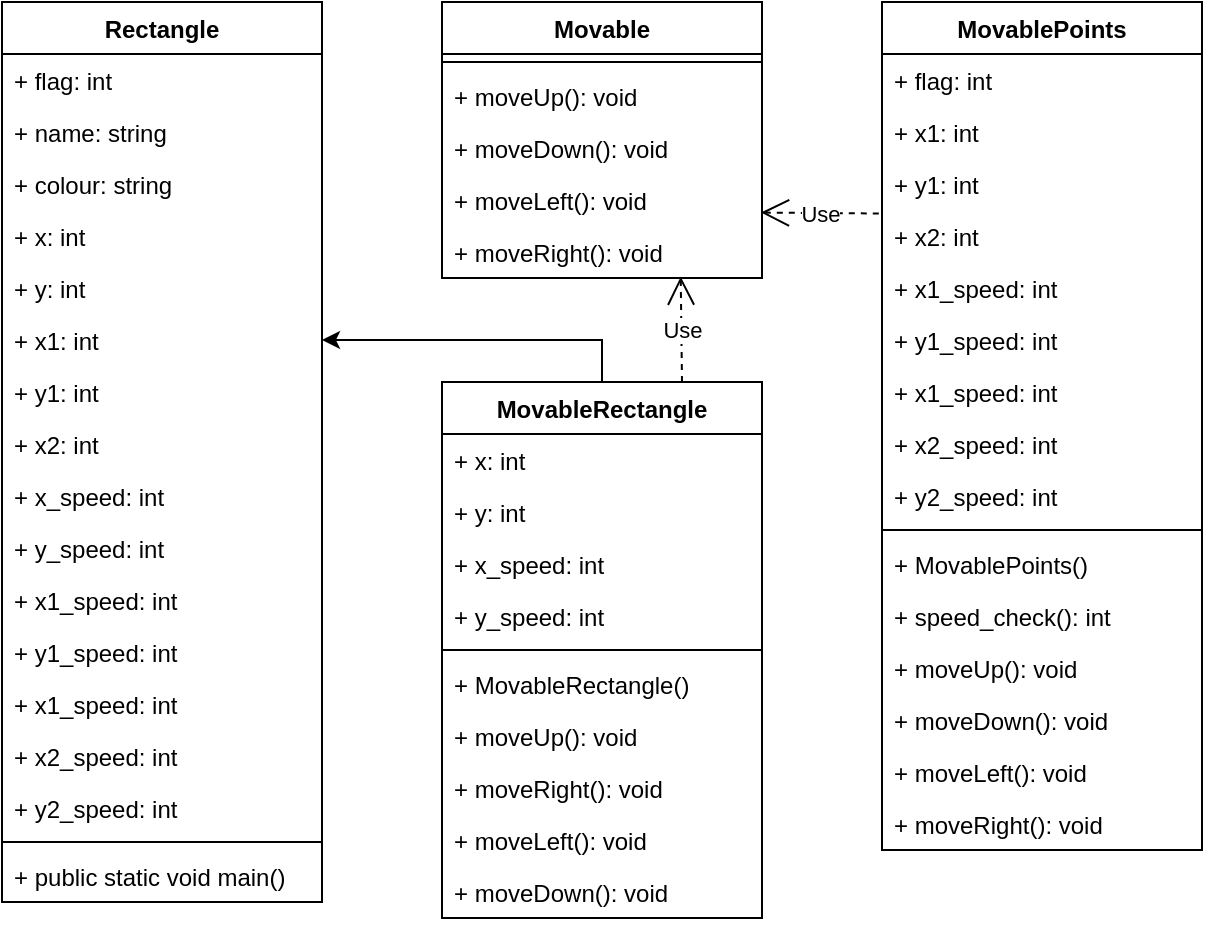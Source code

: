 <mxfile version="13.7.7" type="github">
  <diagram name="Page-1" id="b5b7bab2-c9e2-2cf4-8b2a-24fd1a2a6d21">
    <mxGraphModel dx="1060" dy="-488" grid="1" gridSize="10" guides="1" tooltips="1" connect="1" arrows="1" fold="1" page="1" pageScale="1" pageWidth="827" pageHeight="1169" background="#ffffff" math="0" shadow="0">
      <root>
        <mxCell id="0" />
        <mxCell id="1" parent="0" />
        <mxCell id="tZfuZpcBDmLarU8kIK4_-34" value="MovablePoints" style="swimlane;fontStyle=1;align=center;verticalAlign=top;childLayout=stackLayout;horizontal=1;startSize=26;horizontalStack=0;resizeParent=1;resizeParentMax=0;resizeLast=0;collapsible=1;marginBottom=0;" vertex="1" parent="1">
          <mxGeometry x="600" y="1440" width="160" height="424" as="geometry" />
        </mxCell>
        <mxCell id="tZfuZpcBDmLarU8kIK4_-35" value="+ flag: int" style="text;strokeColor=none;fillColor=none;align=left;verticalAlign=top;spacingLeft=4;spacingRight=4;overflow=hidden;rotatable=0;points=[[0,0.5],[1,0.5]];portConstraint=eastwest;" vertex="1" parent="tZfuZpcBDmLarU8kIK4_-34">
          <mxGeometry y="26" width="160" height="26" as="geometry" />
        </mxCell>
        <mxCell id="tZfuZpcBDmLarU8kIK4_-40" value="+ x1: int" style="text;strokeColor=none;fillColor=none;align=left;verticalAlign=top;spacingLeft=4;spacingRight=4;overflow=hidden;rotatable=0;points=[[0,0.5],[1,0.5]];portConstraint=eastwest;" vertex="1" parent="tZfuZpcBDmLarU8kIK4_-34">
          <mxGeometry y="52" width="160" height="26" as="geometry" />
        </mxCell>
        <mxCell id="tZfuZpcBDmLarU8kIK4_-41" value="+ y1: int" style="text;strokeColor=none;fillColor=none;align=left;verticalAlign=top;spacingLeft=4;spacingRight=4;overflow=hidden;rotatable=0;points=[[0,0.5],[1,0.5]];portConstraint=eastwest;" vertex="1" parent="tZfuZpcBDmLarU8kIK4_-34">
          <mxGeometry y="78" width="160" height="26" as="geometry" />
        </mxCell>
        <mxCell id="tZfuZpcBDmLarU8kIK4_-42" value="+ x2: int" style="text;strokeColor=none;fillColor=none;align=left;verticalAlign=top;spacingLeft=4;spacingRight=4;overflow=hidden;rotatable=0;points=[[0,0.5],[1,0.5]];portConstraint=eastwest;" vertex="1" parent="tZfuZpcBDmLarU8kIK4_-34">
          <mxGeometry y="104" width="160" height="26" as="geometry" />
        </mxCell>
        <mxCell id="tZfuZpcBDmLarU8kIK4_-45" value="+ x1_speed: int" style="text;strokeColor=none;fillColor=none;align=left;verticalAlign=top;spacingLeft=4;spacingRight=4;overflow=hidden;rotatable=0;points=[[0,0.5],[1,0.5]];portConstraint=eastwest;" vertex="1" parent="tZfuZpcBDmLarU8kIK4_-34">
          <mxGeometry y="130" width="160" height="26" as="geometry" />
        </mxCell>
        <mxCell id="tZfuZpcBDmLarU8kIK4_-46" value="+ y1_speed: int" style="text;strokeColor=none;fillColor=none;align=left;verticalAlign=top;spacingLeft=4;spacingRight=4;overflow=hidden;rotatable=0;points=[[0,0.5],[1,0.5]];portConstraint=eastwest;" vertex="1" parent="tZfuZpcBDmLarU8kIK4_-34">
          <mxGeometry y="156" width="160" height="26" as="geometry" />
        </mxCell>
        <mxCell id="tZfuZpcBDmLarU8kIK4_-47" value="+ x1_speed: int" style="text;strokeColor=none;fillColor=none;align=left;verticalAlign=top;spacingLeft=4;spacingRight=4;overflow=hidden;rotatable=0;points=[[0,0.5],[1,0.5]];portConstraint=eastwest;" vertex="1" parent="tZfuZpcBDmLarU8kIK4_-34">
          <mxGeometry y="182" width="160" height="26" as="geometry" />
        </mxCell>
        <mxCell id="tZfuZpcBDmLarU8kIK4_-48" value="+ x2_speed: int" style="text;strokeColor=none;fillColor=none;align=left;verticalAlign=top;spacingLeft=4;spacingRight=4;overflow=hidden;rotatable=0;points=[[0,0.5],[1,0.5]];portConstraint=eastwest;" vertex="1" parent="tZfuZpcBDmLarU8kIK4_-34">
          <mxGeometry y="208" width="160" height="26" as="geometry" />
        </mxCell>
        <mxCell id="tZfuZpcBDmLarU8kIK4_-49" value="+ y2_speed: int" style="text;strokeColor=none;fillColor=none;align=left;verticalAlign=top;spacingLeft=4;spacingRight=4;overflow=hidden;rotatable=0;points=[[0,0.5],[1,0.5]];portConstraint=eastwest;" vertex="1" parent="tZfuZpcBDmLarU8kIK4_-34">
          <mxGeometry y="234" width="160" height="26" as="geometry" />
        </mxCell>
        <mxCell id="tZfuZpcBDmLarU8kIK4_-50" value="" style="line;strokeWidth=1;fillColor=none;align=left;verticalAlign=middle;spacingTop=-1;spacingLeft=3;spacingRight=3;rotatable=0;labelPosition=right;points=[];portConstraint=eastwest;" vertex="1" parent="tZfuZpcBDmLarU8kIK4_-34">
          <mxGeometry y="260" width="160" height="8" as="geometry" />
        </mxCell>
        <mxCell id="tZfuZpcBDmLarU8kIK4_-51" value="+ MovablePoints()" style="text;strokeColor=none;fillColor=none;align=left;verticalAlign=top;spacingLeft=4;spacingRight=4;overflow=hidden;rotatable=0;points=[[0,0.5],[1,0.5]];portConstraint=eastwest;" vertex="1" parent="tZfuZpcBDmLarU8kIK4_-34">
          <mxGeometry y="268" width="160" height="26" as="geometry" />
        </mxCell>
        <mxCell id="tZfuZpcBDmLarU8kIK4_-57" value="+ speed_check(): int" style="text;strokeColor=none;fillColor=none;align=left;verticalAlign=top;spacingLeft=4;spacingRight=4;overflow=hidden;rotatable=0;points=[[0,0.5],[1,0.5]];portConstraint=eastwest;" vertex="1" parent="tZfuZpcBDmLarU8kIK4_-34">
          <mxGeometry y="294" width="160" height="26" as="geometry" />
        </mxCell>
        <mxCell id="tZfuZpcBDmLarU8kIK4_-53" value="+ moveUp(): void" style="text;strokeColor=none;fillColor=none;align=left;verticalAlign=top;spacingLeft=4;spacingRight=4;overflow=hidden;rotatable=0;points=[[0,0.5],[1,0.5]];portConstraint=eastwest;" vertex="1" parent="tZfuZpcBDmLarU8kIK4_-34">
          <mxGeometry y="320" width="160" height="26" as="geometry" />
        </mxCell>
        <mxCell id="tZfuZpcBDmLarU8kIK4_-54" value="+ moveDown(): void" style="text;strokeColor=none;fillColor=none;align=left;verticalAlign=top;spacingLeft=4;spacingRight=4;overflow=hidden;rotatable=0;points=[[0,0.5],[1,0.5]];portConstraint=eastwest;" vertex="1" parent="tZfuZpcBDmLarU8kIK4_-34">
          <mxGeometry y="346" width="160" height="26" as="geometry" />
        </mxCell>
        <mxCell id="tZfuZpcBDmLarU8kIK4_-55" value="+ moveLeft(): void" style="text;strokeColor=none;fillColor=none;align=left;verticalAlign=top;spacingLeft=4;spacingRight=4;overflow=hidden;rotatable=0;points=[[0,0.5],[1,0.5]];portConstraint=eastwest;" vertex="1" parent="tZfuZpcBDmLarU8kIK4_-34">
          <mxGeometry y="372" width="160" height="26" as="geometry" />
        </mxCell>
        <mxCell id="tZfuZpcBDmLarU8kIK4_-56" value="+ moveRight(): void" style="text;strokeColor=none;fillColor=none;align=left;verticalAlign=top;spacingLeft=4;spacingRight=4;overflow=hidden;rotatable=0;points=[[0,0.5],[1,0.5]];portConstraint=eastwest;" vertex="1" parent="tZfuZpcBDmLarU8kIK4_-34">
          <mxGeometry y="398" width="160" height="26" as="geometry" />
        </mxCell>
        <mxCell id="tZfuZpcBDmLarU8kIK4_-64" style="edgeStyle=orthogonalEdgeStyle;rounded=0;orthogonalLoop=1;jettySize=auto;html=1;exitX=0.5;exitY=0;exitDx=0;exitDy=0;entryX=1;entryY=0.5;entryDx=0;entryDy=0;" edge="1" parent="1" source="tZfuZpcBDmLarU8kIK4_-26" target="tZfuZpcBDmLarU8kIK4_-13">
          <mxGeometry relative="1" as="geometry" />
        </mxCell>
        <mxCell id="tZfuZpcBDmLarU8kIK4_-26" value="MovableRectangle" style="swimlane;fontStyle=1;align=center;verticalAlign=top;childLayout=stackLayout;horizontal=1;startSize=26;horizontalStack=0;resizeParent=1;resizeParentMax=0;resizeLast=0;collapsible=1;marginBottom=0;" vertex="1" parent="1">
          <mxGeometry x="380" y="1630" width="160" height="268" as="geometry" />
        </mxCell>
        <mxCell id="tZfuZpcBDmLarU8kIK4_-38" value="+ x: int" style="text;strokeColor=none;fillColor=none;align=left;verticalAlign=top;spacingLeft=4;spacingRight=4;overflow=hidden;rotatable=0;points=[[0,0.5],[1,0.5]];portConstraint=eastwest;" vertex="1" parent="tZfuZpcBDmLarU8kIK4_-26">
          <mxGeometry y="26" width="160" height="26" as="geometry" />
        </mxCell>
        <mxCell id="tZfuZpcBDmLarU8kIK4_-39" value="+ y: int" style="text;strokeColor=none;fillColor=none;align=left;verticalAlign=top;spacingLeft=4;spacingRight=4;overflow=hidden;rotatable=0;points=[[0,0.5],[1,0.5]];portConstraint=eastwest;" vertex="1" parent="tZfuZpcBDmLarU8kIK4_-26">
          <mxGeometry y="52" width="160" height="26" as="geometry" />
        </mxCell>
        <mxCell id="tZfuZpcBDmLarU8kIK4_-43" value="+ x_speed: int" style="text;strokeColor=none;fillColor=none;align=left;verticalAlign=top;spacingLeft=4;spacingRight=4;overflow=hidden;rotatable=0;points=[[0,0.5],[1,0.5]];portConstraint=eastwest;" vertex="1" parent="tZfuZpcBDmLarU8kIK4_-26">
          <mxGeometry y="78" width="160" height="26" as="geometry" />
        </mxCell>
        <mxCell id="tZfuZpcBDmLarU8kIK4_-44" value="+ y_speed: int" style="text;strokeColor=none;fillColor=none;align=left;verticalAlign=top;spacingLeft=4;spacingRight=4;overflow=hidden;rotatable=0;points=[[0,0.5],[1,0.5]];portConstraint=eastwest;" vertex="1" parent="tZfuZpcBDmLarU8kIK4_-26">
          <mxGeometry y="104" width="160" height="26" as="geometry" />
        </mxCell>
        <mxCell id="tZfuZpcBDmLarU8kIK4_-28" value="" style="line;strokeWidth=1;fillColor=none;align=left;verticalAlign=middle;spacingTop=-1;spacingLeft=3;spacingRight=3;rotatable=0;labelPosition=right;points=[];portConstraint=eastwest;" vertex="1" parent="tZfuZpcBDmLarU8kIK4_-26">
          <mxGeometry y="130" width="160" height="8" as="geometry" />
        </mxCell>
        <mxCell id="tZfuZpcBDmLarU8kIK4_-29" value="+ MovableRectangle()" style="text;strokeColor=none;fillColor=none;align=left;verticalAlign=top;spacingLeft=4;spacingRight=4;overflow=hidden;rotatable=0;points=[[0,0.5],[1,0.5]];portConstraint=eastwest;" vertex="1" parent="tZfuZpcBDmLarU8kIK4_-26">
          <mxGeometry y="138" width="160" height="26" as="geometry" />
        </mxCell>
        <mxCell id="tZfuZpcBDmLarU8kIK4_-58" value="+ moveUp(): void" style="text;strokeColor=none;fillColor=none;align=left;verticalAlign=top;spacingLeft=4;spacingRight=4;overflow=hidden;rotatable=0;points=[[0,0.5],[1,0.5]];portConstraint=eastwest;" vertex="1" parent="tZfuZpcBDmLarU8kIK4_-26">
          <mxGeometry y="164" width="160" height="26" as="geometry" />
        </mxCell>
        <mxCell id="tZfuZpcBDmLarU8kIK4_-61" value="+ moveRight(): void" style="text;strokeColor=none;fillColor=none;align=left;verticalAlign=top;spacingLeft=4;spacingRight=4;overflow=hidden;rotatable=0;points=[[0,0.5],[1,0.5]];portConstraint=eastwest;" vertex="1" parent="tZfuZpcBDmLarU8kIK4_-26">
          <mxGeometry y="190" width="160" height="26" as="geometry" />
        </mxCell>
        <mxCell id="tZfuZpcBDmLarU8kIK4_-60" value="+ moveLeft(): void" style="text;strokeColor=none;fillColor=none;align=left;verticalAlign=top;spacingLeft=4;spacingRight=4;overflow=hidden;rotatable=0;points=[[0,0.5],[1,0.5]];portConstraint=eastwest;" vertex="1" parent="tZfuZpcBDmLarU8kIK4_-26">
          <mxGeometry y="216" width="160" height="26" as="geometry" />
        </mxCell>
        <mxCell id="tZfuZpcBDmLarU8kIK4_-59" value="+ moveDown(): void" style="text;strokeColor=none;fillColor=none;align=left;verticalAlign=top;spacingLeft=4;spacingRight=4;overflow=hidden;rotatable=0;points=[[0,0.5],[1,0.5]];portConstraint=eastwest;" vertex="1" parent="tZfuZpcBDmLarU8kIK4_-26">
          <mxGeometry y="242" width="160" height="26" as="geometry" />
        </mxCell>
        <mxCell id="tZfuZpcBDmLarU8kIK4_-8" value="Rectangle" style="swimlane;fontStyle=1;align=center;verticalAlign=top;childLayout=stackLayout;horizontal=1;startSize=26;horizontalStack=0;resizeParent=1;resizeParentMax=0;resizeLast=0;collapsible=1;marginBottom=0;" vertex="1" parent="1">
          <mxGeometry x="160" y="1440" width="160" height="450" as="geometry" />
        </mxCell>
        <mxCell id="tZfuZpcBDmLarU8kIK4_-23" value="+ flag: int" style="text;strokeColor=none;fillColor=none;align=left;verticalAlign=top;spacingLeft=4;spacingRight=4;overflow=hidden;rotatable=0;points=[[0,0.5],[1,0.5]];portConstraint=eastwest;" vertex="1" parent="tZfuZpcBDmLarU8kIK4_-8">
          <mxGeometry y="26" width="160" height="26" as="geometry" />
        </mxCell>
        <mxCell id="tZfuZpcBDmLarU8kIK4_-24" value="+ name: string" style="text;strokeColor=none;fillColor=none;align=left;verticalAlign=top;spacingLeft=4;spacingRight=4;overflow=hidden;rotatable=0;points=[[0,0.5],[1,0.5]];portConstraint=eastwest;" vertex="1" parent="tZfuZpcBDmLarU8kIK4_-8">
          <mxGeometry y="52" width="160" height="26" as="geometry" />
        </mxCell>
        <mxCell id="tZfuZpcBDmLarU8kIK4_-25" value="+ colour: string" style="text;strokeColor=none;fillColor=none;align=left;verticalAlign=top;spacingLeft=4;spacingRight=4;overflow=hidden;rotatable=0;points=[[0,0.5],[1,0.5]];portConstraint=eastwest;" vertex="1" parent="tZfuZpcBDmLarU8kIK4_-8">
          <mxGeometry y="78" width="160" height="26" as="geometry" />
        </mxCell>
        <mxCell id="tZfuZpcBDmLarU8kIK4_-9" value="+ x: int" style="text;strokeColor=none;fillColor=none;align=left;verticalAlign=top;spacingLeft=4;spacingRight=4;overflow=hidden;rotatable=0;points=[[0,0.5],[1,0.5]];portConstraint=eastwest;" vertex="1" parent="tZfuZpcBDmLarU8kIK4_-8">
          <mxGeometry y="104" width="160" height="26" as="geometry" />
        </mxCell>
        <mxCell id="tZfuZpcBDmLarU8kIK4_-12" value="+ y: int" style="text;strokeColor=none;fillColor=none;align=left;verticalAlign=top;spacingLeft=4;spacingRight=4;overflow=hidden;rotatable=0;points=[[0,0.5],[1,0.5]];portConstraint=eastwest;" vertex="1" parent="tZfuZpcBDmLarU8kIK4_-8">
          <mxGeometry y="130" width="160" height="26" as="geometry" />
        </mxCell>
        <mxCell id="tZfuZpcBDmLarU8kIK4_-13" value="+ x1: int" style="text;strokeColor=none;fillColor=none;align=left;verticalAlign=top;spacingLeft=4;spacingRight=4;overflow=hidden;rotatable=0;points=[[0,0.5],[1,0.5]];portConstraint=eastwest;" vertex="1" parent="tZfuZpcBDmLarU8kIK4_-8">
          <mxGeometry y="156" width="160" height="26" as="geometry" />
        </mxCell>
        <mxCell id="tZfuZpcBDmLarU8kIK4_-14" value="+ y1: int" style="text;strokeColor=none;fillColor=none;align=left;verticalAlign=top;spacingLeft=4;spacingRight=4;overflow=hidden;rotatable=0;points=[[0,0.5],[1,0.5]];portConstraint=eastwest;" vertex="1" parent="tZfuZpcBDmLarU8kIK4_-8">
          <mxGeometry y="182" width="160" height="26" as="geometry" />
        </mxCell>
        <mxCell id="tZfuZpcBDmLarU8kIK4_-15" value="+ x2: int" style="text;strokeColor=none;fillColor=none;align=left;verticalAlign=top;spacingLeft=4;spacingRight=4;overflow=hidden;rotatable=0;points=[[0,0.5],[1,0.5]];portConstraint=eastwest;" vertex="1" parent="tZfuZpcBDmLarU8kIK4_-8">
          <mxGeometry y="208" width="160" height="26" as="geometry" />
        </mxCell>
        <mxCell id="tZfuZpcBDmLarU8kIK4_-16" value="+ x_speed: int" style="text;strokeColor=none;fillColor=none;align=left;verticalAlign=top;spacingLeft=4;spacingRight=4;overflow=hidden;rotatable=0;points=[[0,0.5],[1,0.5]];portConstraint=eastwest;" vertex="1" parent="tZfuZpcBDmLarU8kIK4_-8">
          <mxGeometry y="234" width="160" height="26" as="geometry" />
        </mxCell>
        <mxCell id="tZfuZpcBDmLarU8kIK4_-17" value="+ y_speed: int" style="text;strokeColor=none;fillColor=none;align=left;verticalAlign=top;spacingLeft=4;spacingRight=4;overflow=hidden;rotatable=0;points=[[0,0.5],[1,0.5]];portConstraint=eastwest;" vertex="1" parent="tZfuZpcBDmLarU8kIK4_-8">
          <mxGeometry y="260" width="160" height="26" as="geometry" />
        </mxCell>
        <mxCell id="tZfuZpcBDmLarU8kIK4_-18" value="+ x1_speed: int" style="text;strokeColor=none;fillColor=none;align=left;verticalAlign=top;spacingLeft=4;spacingRight=4;overflow=hidden;rotatable=0;points=[[0,0.5],[1,0.5]];portConstraint=eastwest;" vertex="1" parent="tZfuZpcBDmLarU8kIK4_-8">
          <mxGeometry y="286" width="160" height="26" as="geometry" />
        </mxCell>
        <mxCell id="tZfuZpcBDmLarU8kIK4_-19" value="+ y1_speed: int" style="text;strokeColor=none;fillColor=none;align=left;verticalAlign=top;spacingLeft=4;spacingRight=4;overflow=hidden;rotatable=0;points=[[0,0.5],[1,0.5]];portConstraint=eastwest;" vertex="1" parent="tZfuZpcBDmLarU8kIK4_-8">
          <mxGeometry y="312" width="160" height="26" as="geometry" />
        </mxCell>
        <mxCell id="tZfuZpcBDmLarU8kIK4_-22" value="+ x1_speed: int" style="text;strokeColor=none;fillColor=none;align=left;verticalAlign=top;spacingLeft=4;spacingRight=4;overflow=hidden;rotatable=0;points=[[0,0.5],[1,0.5]];portConstraint=eastwest;" vertex="1" parent="tZfuZpcBDmLarU8kIK4_-8">
          <mxGeometry y="338" width="160" height="26" as="geometry" />
        </mxCell>
        <mxCell id="tZfuZpcBDmLarU8kIK4_-20" value="+ x2_speed: int" style="text;strokeColor=none;fillColor=none;align=left;verticalAlign=top;spacingLeft=4;spacingRight=4;overflow=hidden;rotatable=0;points=[[0,0.5],[1,0.5]];portConstraint=eastwest;" vertex="1" parent="tZfuZpcBDmLarU8kIK4_-8">
          <mxGeometry y="364" width="160" height="26" as="geometry" />
        </mxCell>
        <mxCell id="tZfuZpcBDmLarU8kIK4_-21" value="+ y2_speed: int" style="text;strokeColor=none;fillColor=none;align=left;verticalAlign=top;spacingLeft=4;spacingRight=4;overflow=hidden;rotatable=0;points=[[0,0.5],[1,0.5]];portConstraint=eastwest;" vertex="1" parent="tZfuZpcBDmLarU8kIK4_-8">
          <mxGeometry y="390" width="160" height="26" as="geometry" />
        </mxCell>
        <mxCell id="tZfuZpcBDmLarU8kIK4_-10" value="" style="line;strokeWidth=1;fillColor=none;align=left;verticalAlign=middle;spacingTop=-1;spacingLeft=3;spacingRight=3;rotatable=0;labelPosition=right;points=[];portConstraint=eastwest;" vertex="1" parent="tZfuZpcBDmLarU8kIK4_-8">
          <mxGeometry y="416" width="160" height="8" as="geometry" />
        </mxCell>
        <mxCell id="tZfuZpcBDmLarU8kIK4_-11" value="+ public static void main()" style="text;strokeColor=none;fillColor=none;align=left;verticalAlign=top;spacingLeft=4;spacingRight=4;overflow=hidden;rotatable=0;points=[[0,0.5],[1,0.5]];portConstraint=eastwest;" vertex="1" parent="tZfuZpcBDmLarU8kIK4_-8">
          <mxGeometry y="424" width="160" height="26" as="geometry" />
        </mxCell>
        <mxCell id="tZfuZpcBDmLarU8kIK4_-1" value="Movable" style="swimlane;fontStyle=1;align=center;verticalAlign=top;childLayout=stackLayout;horizontal=1;startSize=26;horizontalStack=0;resizeParent=1;resizeParentMax=0;resizeLast=0;collapsible=1;marginBottom=0;" vertex="1" parent="1">
          <mxGeometry x="380" y="1440" width="160" height="138" as="geometry" />
        </mxCell>
        <mxCell id="tZfuZpcBDmLarU8kIK4_-3" value="" style="line;strokeWidth=1;fillColor=none;align=left;verticalAlign=middle;spacingTop=-1;spacingLeft=3;spacingRight=3;rotatable=0;labelPosition=right;points=[];portConstraint=eastwest;" vertex="1" parent="tZfuZpcBDmLarU8kIK4_-1">
          <mxGeometry y="26" width="160" height="8" as="geometry" />
        </mxCell>
        <mxCell id="tZfuZpcBDmLarU8kIK4_-4" value="+ moveUp(): void" style="text;strokeColor=none;fillColor=none;align=left;verticalAlign=top;spacingLeft=4;spacingRight=4;overflow=hidden;rotatable=0;points=[[0,0.5],[1,0.5]];portConstraint=eastwest;" vertex="1" parent="tZfuZpcBDmLarU8kIK4_-1">
          <mxGeometry y="34" width="160" height="26" as="geometry" />
        </mxCell>
        <mxCell id="tZfuZpcBDmLarU8kIK4_-5" value="+ moveDown(): void" style="text;strokeColor=none;fillColor=none;align=left;verticalAlign=top;spacingLeft=4;spacingRight=4;overflow=hidden;rotatable=0;points=[[0,0.5],[1,0.5]];portConstraint=eastwest;" vertex="1" parent="tZfuZpcBDmLarU8kIK4_-1">
          <mxGeometry y="60" width="160" height="26" as="geometry" />
        </mxCell>
        <mxCell id="tZfuZpcBDmLarU8kIK4_-6" value="+ moveLeft(): void" style="text;strokeColor=none;fillColor=none;align=left;verticalAlign=top;spacingLeft=4;spacingRight=4;overflow=hidden;rotatable=0;points=[[0,0.5],[1,0.5]];portConstraint=eastwest;" vertex="1" parent="tZfuZpcBDmLarU8kIK4_-1">
          <mxGeometry y="86" width="160" height="26" as="geometry" />
        </mxCell>
        <mxCell id="tZfuZpcBDmLarU8kIK4_-7" value="+ moveRight(): void" style="text;strokeColor=none;fillColor=none;align=left;verticalAlign=top;spacingLeft=4;spacingRight=4;overflow=hidden;rotatable=0;points=[[0,0.5],[1,0.5]];portConstraint=eastwest;" vertex="1" parent="tZfuZpcBDmLarU8kIK4_-1">
          <mxGeometry y="112" width="160" height="26" as="geometry" />
        </mxCell>
        <mxCell id="tZfuZpcBDmLarU8kIK4_-66" value="Use" style="endArrow=open;endSize=12;dashed=1;html=1;entryX=0.746;entryY=0.974;entryDx=0;entryDy=0;entryPerimeter=0;exitX=0.75;exitY=0;exitDx=0;exitDy=0;" edge="1" parent="1" source="tZfuZpcBDmLarU8kIK4_-26" target="tZfuZpcBDmLarU8kIK4_-7">
          <mxGeometry width="160" relative="1" as="geometry">
            <mxPoint x="380" y="1530" as="sourcePoint" />
            <mxPoint x="540" y="1530" as="targetPoint" />
          </mxGeometry>
        </mxCell>
        <mxCell id="tZfuZpcBDmLarU8kIK4_-67" value="Use" style="endArrow=open;endSize=12;dashed=1;html=1;entryX=0.997;entryY=0.742;entryDx=0;entryDy=0;entryPerimeter=0;exitX=-0.01;exitY=0.067;exitDx=0;exitDy=0;exitPerimeter=0;" edge="1" parent="1" source="tZfuZpcBDmLarU8kIK4_-42" target="tZfuZpcBDmLarU8kIK4_-6">
          <mxGeometry width="160" relative="1" as="geometry">
            <mxPoint x="400" y="1610" as="sourcePoint" />
            <mxPoint x="560" y="1610" as="targetPoint" />
          </mxGeometry>
        </mxCell>
      </root>
    </mxGraphModel>
  </diagram>
</mxfile>
